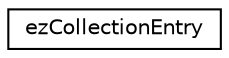 digraph "Graphical Class Hierarchy"
{
 // LATEX_PDF_SIZE
  edge [fontname="Helvetica",fontsize="10",labelfontname="Helvetica",labelfontsize="10"];
  node [fontname="Helvetica",fontsize="10",shape=record];
  rankdir="LR";
  Node0 [label="ezCollectionEntry",height=0.2,width=0.4,color="black", fillcolor="white", style="filled",URL="$d2/d1c/structez_collection_entry.htm",tooltip="Represents one resource to load / preload through an ezCollectionResource."];
}
